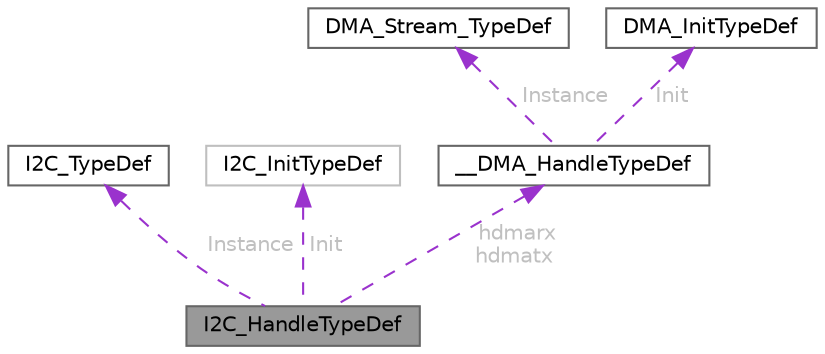 digraph "I2C_HandleTypeDef"
{
 // LATEX_PDF_SIZE
  bgcolor="transparent";
  edge [fontname=Helvetica,fontsize=10,labelfontname=Helvetica,labelfontsize=10];
  node [fontname=Helvetica,fontsize=10,shape=box,height=0.2,width=0.4];
  Node1 [id="Node000001",label="I2C_HandleTypeDef",height=0.2,width=0.4,color="gray40", fillcolor="grey60", style="filled", fontcolor="black",tooltip=" "];
  Node2 -> Node1 [id="edge1_Node000001_Node000002",dir="back",color="darkorchid3",style="dashed",tooltip=" ",label=" Instance",fontcolor="grey" ];
  Node2 [id="Node000002",label="I2C_TypeDef",height=0.2,width=0.4,color="gray40", fillcolor="white", style="filled",URL="$structI2C__TypeDef.html",tooltip="Inter-integrated Circuit Interface."];
  Node3 -> Node1 [id="edge2_Node000001_Node000003",dir="back",color="darkorchid3",style="dashed",tooltip=" ",label=" Init",fontcolor="grey" ];
  Node3 [id="Node000003",label="I2C_InitTypeDef",height=0.2,width=0.4,color="grey75", fillcolor="white", style="filled",URL="$structI2C__InitTypeDef.html",tooltip=" "];
  Node4 -> Node1 [id="edge3_Node000001_Node000004",dir="back",color="darkorchid3",style="dashed",tooltip=" ",label=" hdmarx\nhdmatx",fontcolor="grey" ];
  Node4 [id="Node000004",label="__DMA_HandleTypeDef",height=0.2,width=0.4,color="gray40", fillcolor="white", style="filled",URL="$struct____DMA__HandleTypeDef.html",tooltip="DMA handle Structure definition."];
  Node5 -> Node4 [id="edge4_Node000004_Node000005",dir="back",color="darkorchid3",style="dashed",tooltip=" ",label=" Instance",fontcolor="grey" ];
  Node5 [id="Node000005",label="DMA_Stream_TypeDef",height=0.2,width=0.4,color="gray40", fillcolor="white", style="filled",URL="$structDMA__Stream__TypeDef.html",tooltip="DMA Controller."];
  Node6 -> Node4 [id="edge5_Node000004_Node000006",dir="back",color="darkorchid3",style="dashed",tooltip=" ",label=" Init",fontcolor="grey" ];
  Node6 [id="Node000006",label="DMA_InitTypeDef",height=0.2,width=0.4,color="gray40", fillcolor="white", style="filled",URL="$structDMA__InitTypeDef.html",tooltip="DMA Configuration Structure definition."];
}
